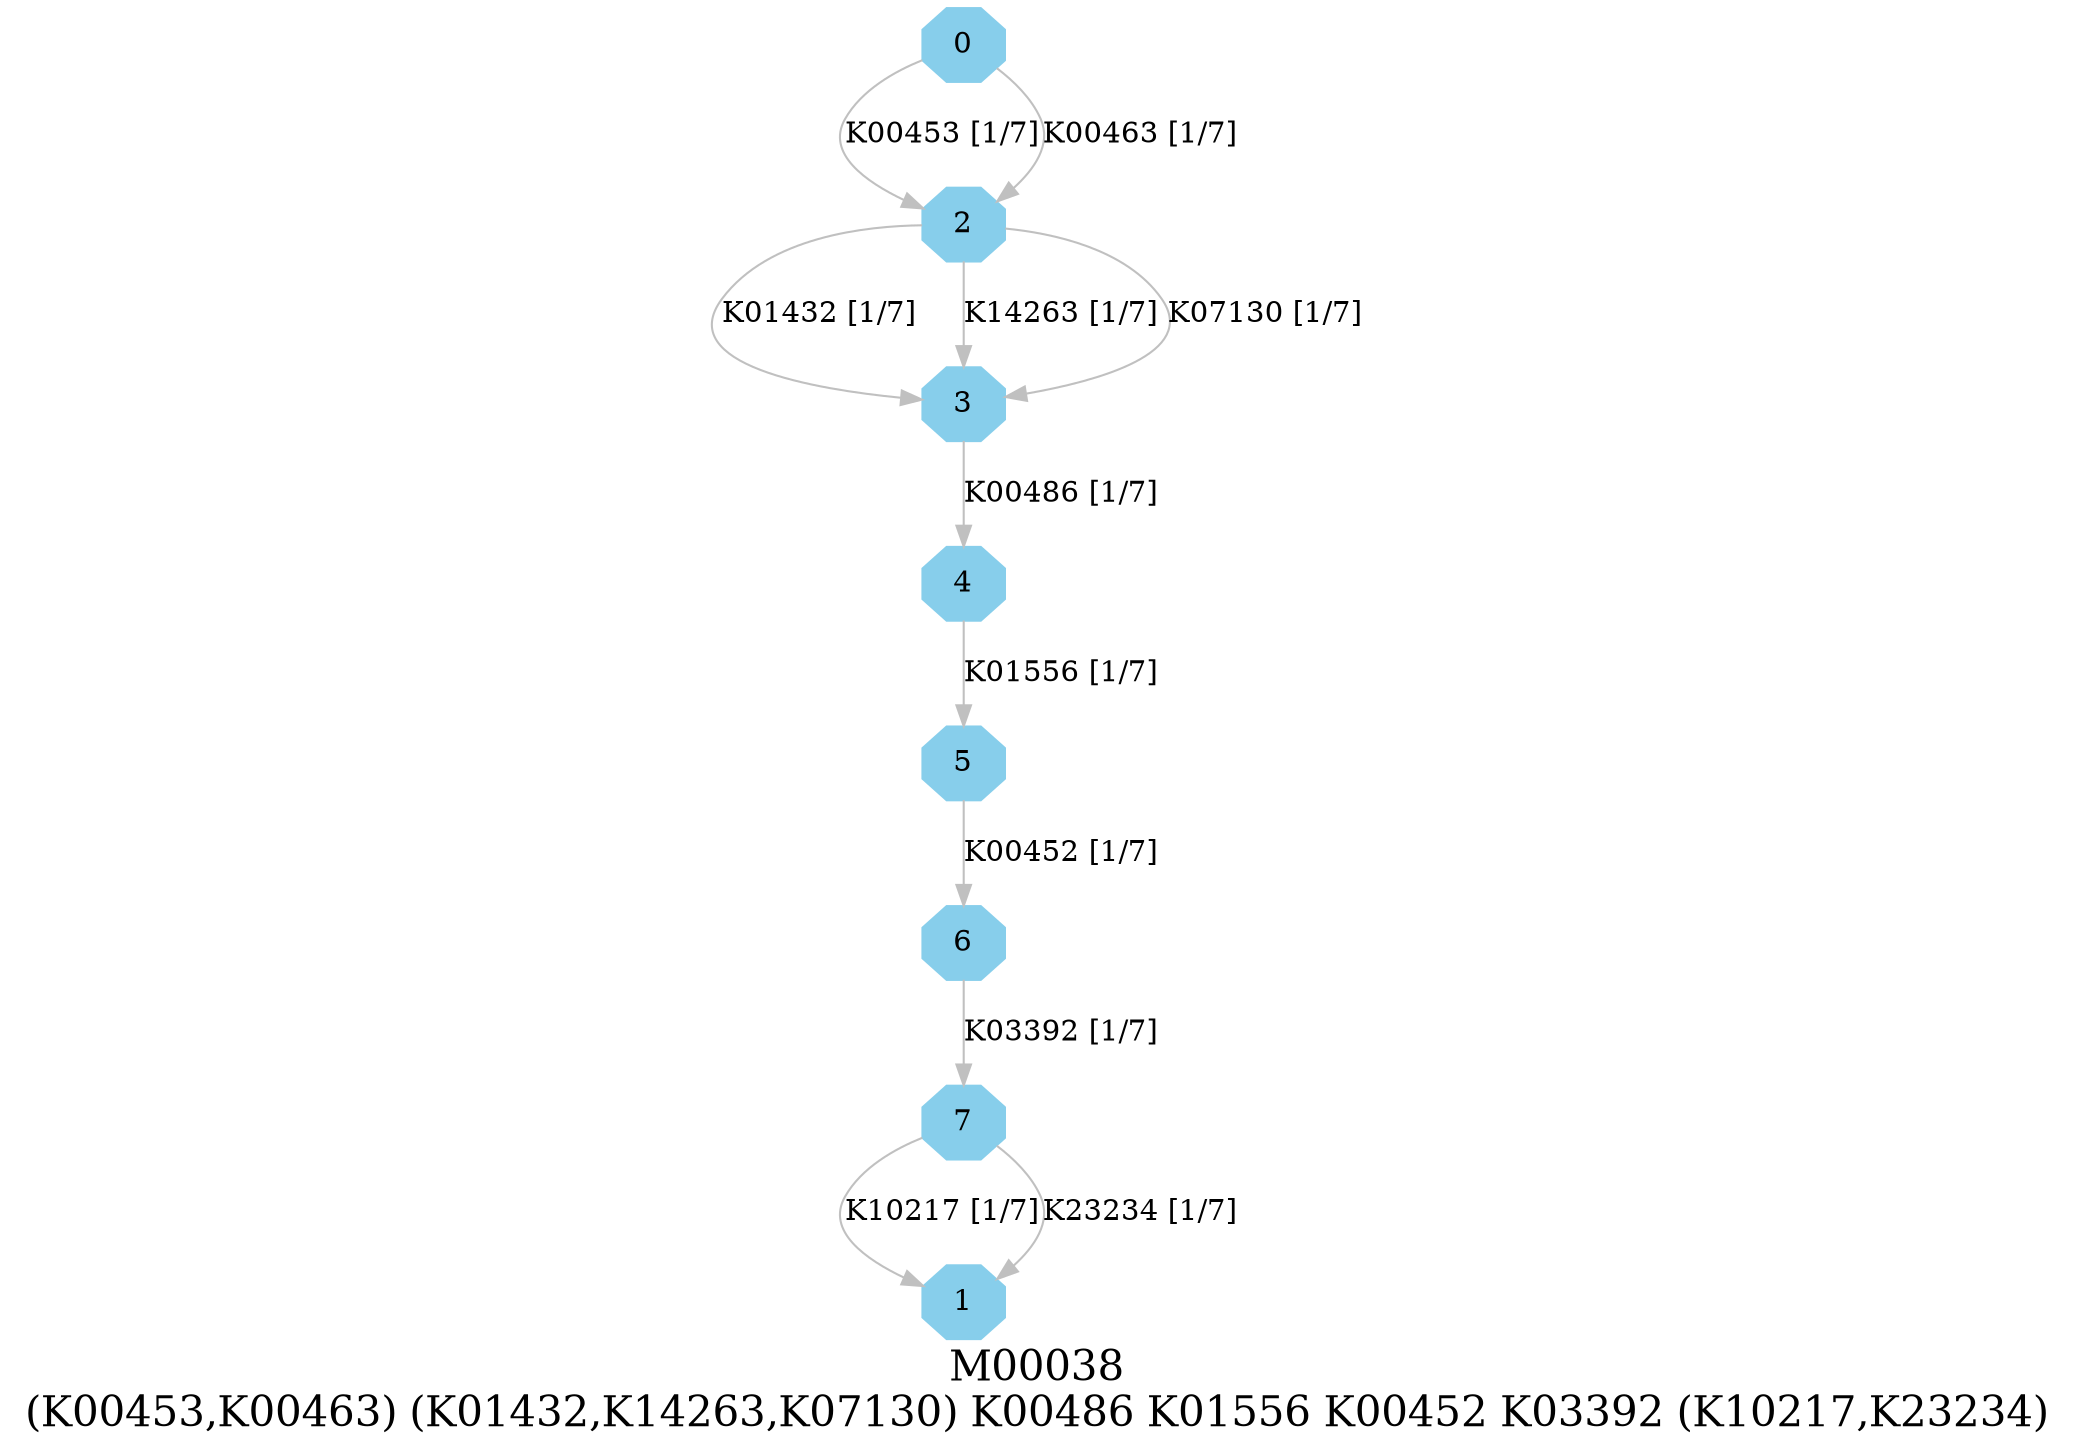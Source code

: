 digraph G {
graph [label="M00038
(K00453,K00463) (K01432,K14263,K07130) K00486 K01556 K00452 K03392 (K10217,K23234)",fontsize=20];
node [shape=box,style=filled];
edge [len=3,color=grey];
{node [width=.3,height=.3,shape=octagon,style=filled,color=skyblue] 0 1 2 3 4 5 6 7 }
0 -> 2 [label="K00453 [1/7]"];
0 -> 2 [label="K00463 [1/7]"];
2 -> 3 [label="K01432 [1/7]"];
2 -> 3 [label="K14263 [1/7]"];
2 -> 3 [label="K07130 [1/7]"];
3 -> 4 [label="K00486 [1/7]"];
4 -> 5 [label="K01556 [1/7]"];
5 -> 6 [label="K00452 [1/7]"];
6 -> 7 [label="K03392 [1/7]"];
7 -> 1 [label="K10217 [1/7]"];
7 -> 1 [label="K23234 [1/7]"];
}